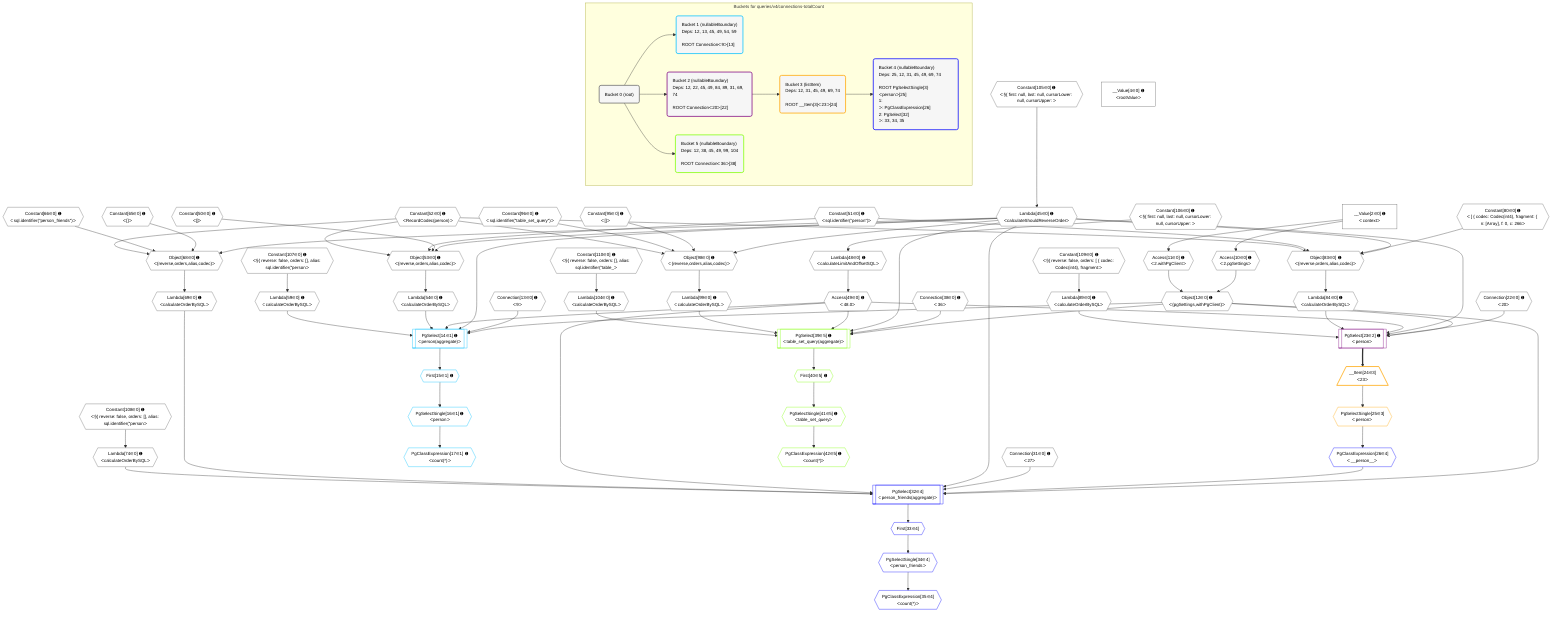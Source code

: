 %%{init: {'themeVariables': { 'fontSize': '12px'}}}%%
graph TD
    classDef path fill:#eee,stroke:#000,color:#000
    classDef plan fill:#fff,stroke-width:1px,color:#000
    classDef itemplan fill:#fff,stroke-width:2px,color:#000
    classDef unbatchedplan fill:#dff,stroke-width:1px,color:#000
    classDef sideeffectplan fill:#fcc,stroke-width:2px,color:#000
    classDef bucket fill:#f6f6f6,color:#000,stroke-width:2px,text-align:left


    %% plan dependencies
    Object53{{"Object[53∈0] ➊<br />ᐸ{reverse,orders,alias,codec}ᐳ"}}:::plan
    Lambda45{{"Lambda[45∈0] ➊<br />ᐸcalculateShouldReverseOrderᐳ"}}:::plan
    Constant50{{"Constant[50∈0] ➊<br />ᐸ[]ᐳ"}}:::plan
    Constant51{{"Constant[51∈0] ➊<br />ᐸsql.identifier(”person”)ᐳ"}}:::plan
    Constant52{{"Constant[52∈0] ➊<br />ᐸRecordCodec(person)ᐳ"}}:::plan
    Lambda45 & Constant50 & Constant51 & Constant52 --> Object53
    Object68{{"Object[68∈0] ➊<br />ᐸ{reverse,orders,alias,codec}ᐳ"}}:::plan
    Constant65{{"Constant[65∈0] ➊<br />ᐸ[]ᐳ"}}:::plan
    Constant66{{"Constant[66∈0] ➊<br />ᐸsql.identifier(”person_friends”)ᐳ"}}:::plan
    Lambda45 & Constant65 & Constant66 & Constant52 --> Object68
    Object83{{"Object[83∈0] ➊<br />ᐸ{reverse,orders,alias,codec}ᐳ"}}:::plan
    Constant80{{"Constant[80∈0] ➊<br />ᐸ[ { codec: Codec(int4), fragment: { n: [Array], f: 0, c: 266ᐳ"}}:::plan
    Lambda45 & Constant80 & Constant51 & Constant52 --> Object83
    Object98{{"Object[98∈0] ➊<br />ᐸ{reverse,orders,alias,codec}ᐳ"}}:::plan
    Constant95{{"Constant[95∈0] ➊<br />ᐸ[]ᐳ"}}:::plan
    Constant96{{"Constant[96∈0] ➊<br />ᐸsql.identifier(”table_set_query”)ᐳ"}}:::plan
    Lambda45 & Constant95 & Constant96 & Constant52 --> Object98
    Object12{{"Object[12∈0] ➊<br />ᐸ{pgSettings,withPgClient}ᐳ"}}:::plan
    Access10{{"Access[10∈0] ➊<br />ᐸ2.pgSettingsᐳ"}}:::plan
    Access11{{"Access[11∈0] ➊<br />ᐸ2.withPgClientᐳ"}}:::plan
    Access10 & Access11 --> Object12
    __Value2["__Value[2∈0] ➊<br />ᐸcontextᐳ"]:::plan
    __Value2 --> Access10
    __Value2 --> Access11
    Constant105{{"Constant[105∈0] ➊<br />ᐸ§{ first: null, last: null, cursorLower: null, cursorUpper: ᐳ"}}:::plan
    Constant105 --> Lambda45
    Lambda48{{"Lambda[48∈0] ➊<br />ᐸcalculateLimitAndOffsetSQLᐳ"}}:::plan
    Constant106{{"Constant[106∈0] ➊<br />ᐸ§{ first: null, last: null, cursorLower: null, cursorUpper: ᐳ"}}:::plan
    Constant106 --> Lambda48
    Access49{{"Access[49∈0] ➊<br />ᐸ48.0ᐳ"}}:::plan
    Lambda48 --> Access49
    Lambda54{{"Lambda[54∈0] ➊<br />ᐸcalculateOrderBySQLᐳ"}}:::plan
    Object53 --> Lambda54
    Lambda59{{"Lambda[59∈0] ➊<br />ᐸcalculateOrderBySQLᐳ"}}:::plan
    Constant107{{"Constant[107∈0] ➊<br />ᐸ§{ reverse: false, orders: [], alias: sql.identifier(”personᐳ"}}:::plan
    Constant107 --> Lambda59
    Lambda69{{"Lambda[69∈0] ➊<br />ᐸcalculateOrderBySQLᐳ"}}:::plan
    Object68 --> Lambda69
    Lambda74{{"Lambda[74∈0] ➊<br />ᐸcalculateOrderBySQLᐳ"}}:::plan
    Constant108{{"Constant[108∈0] ➊<br />ᐸ§{ reverse: false, orders: [], alias: sql.identifier(”personᐳ"}}:::plan
    Constant108 --> Lambda74
    Lambda84{{"Lambda[84∈0] ➊<br />ᐸcalculateOrderBySQLᐳ"}}:::plan
    Object83 --> Lambda84
    Lambda89{{"Lambda[89∈0] ➊<br />ᐸcalculateOrderBySQLᐳ"}}:::plan
    Constant109{{"Constant[109∈0] ➊<br />ᐸ§{ reverse: false, orders: [ { codec: Codec(int4), fragment:ᐳ"}}:::plan
    Constant109 --> Lambda89
    Lambda99{{"Lambda[99∈0] ➊<br />ᐸcalculateOrderBySQLᐳ"}}:::plan
    Object98 --> Lambda99
    Lambda104{{"Lambda[104∈0] ➊<br />ᐸcalculateOrderBySQLᐳ"}}:::plan
    Constant110{{"Constant[110∈0] ➊<br />ᐸ§{ reverse: false, orders: [], alias: sql.identifier(”table_ᐳ"}}:::plan
    Constant110 --> Lambda104
    __Value4["__Value[4∈0] ➊<br />ᐸrootValueᐳ"]:::plan
    Connection13{{"Connection[13∈0] ➊<br />ᐸ9ᐳ"}}:::plan
    Connection22{{"Connection[22∈0] ➊<br />ᐸ20ᐳ"}}:::plan
    Connection31{{"Connection[31∈0] ➊<br />ᐸ27ᐳ"}}:::plan
    Connection38{{"Connection[38∈0] ➊<br />ᐸ36ᐳ"}}:::plan
    PgSelect14[["PgSelect[14∈1] ➊<br />ᐸperson(aggregate)ᐳ"]]:::plan
    Object12 & Connection13 & Lambda45 & Access49 & Lambda54 & Lambda59 --> PgSelect14
    First15{{"First[15∈1] ➊"}}:::plan
    PgSelect14 --> First15
    PgSelectSingle16{{"PgSelectSingle[16∈1] ➊<br />ᐸpersonᐳ"}}:::plan
    First15 --> PgSelectSingle16
    PgClassExpression17{{"PgClassExpression[17∈1] ➊<br />ᐸcount(*)ᐳ"}}:::plan
    PgSelectSingle16 --> PgClassExpression17
    PgSelect23[["PgSelect[23∈2] ➊<br />ᐸpersonᐳ"]]:::plan
    Object12 & Connection22 & Lambda45 & Access49 & Lambda84 & Lambda89 --> PgSelect23
    __Item24[/"__Item[24∈3]<br />ᐸ23ᐳ"\]:::itemplan
    PgSelect23 ==> __Item24
    PgSelectSingle25{{"PgSelectSingle[25∈3]<br />ᐸpersonᐳ"}}:::plan
    __Item24 --> PgSelectSingle25
    PgSelect32[["PgSelect[32∈4]<br />ᐸperson_friends(aggregate)ᐳ"]]:::plan
    PgClassExpression26{{"PgClassExpression[26∈4]<br />ᐸ__person__ᐳ"}}:::plan
    Object12 & PgClassExpression26 & Connection31 & Lambda45 & Access49 & Lambda69 & Lambda74 --> PgSelect32
    PgSelectSingle25 --> PgClassExpression26
    First33{{"First[33∈4]"}}:::plan
    PgSelect32 --> First33
    PgSelectSingle34{{"PgSelectSingle[34∈4]<br />ᐸperson_friendsᐳ"}}:::plan
    First33 --> PgSelectSingle34
    PgClassExpression35{{"PgClassExpression[35∈4]<br />ᐸcount(*)ᐳ"}}:::plan
    PgSelectSingle34 --> PgClassExpression35
    PgSelect39[["PgSelect[39∈5] ➊<br />ᐸtable_set_query(aggregate)ᐳ"]]:::plan
    Object12 & Connection38 & Lambda45 & Access49 & Lambda99 & Lambda104 --> PgSelect39
    First40{{"First[40∈5] ➊"}}:::plan
    PgSelect39 --> First40
    PgSelectSingle41{{"PgSelectSingle[41∈5] ➊<br />ᐸtable_set_queryᐳ"}}:::plan
    First40 --> PgSelectSingle41
    PgClassExpression42{{"PgClassExpression[42∈5] ➊<br />ᐸcount(*)ᐳ"}}:::plan
    PgSelectSingle41 --> PgClassExpression42

    %% define steps

    subgraph "Buckets for queries/v4/connections-totalCount"
    Bucket0("Bucket 0 (root)"):::bucket
    classDef bucket0 stroke:#696969
    class Bucket0,__Value2,__Value4,Access10,Access11,Object12,Connection13,Connection22,Connection31,Connection38,Lambda45,Lambda48,Access49,Constant50,Constant51,Constant52,Object53,Lambda54,Lambda59,Constant65,Constant66,Object68,Lambda69,Lambda74,Constant80,Object83,Lambda84,Lambda89,Constant95,Constant96,Object98,Lambda99,Lambda104,Constant105,Constant106,Constant107,Constant108,Constant109,Constant110 bucket0
    Bucket1("Bucket 1 (nullableBoundary)<br />Deps: 12, 13, 45, 49, 54, 59<br /><br />ROOT Connectionᐸ9ᐳ[13]"):::bucket
    classDef bucket1 stroke:#00bfff
    class Bucket1,PgSelect14,First15,PgSelectSingle16,PgClassExpression17 bucket1
    Bucket2("Bucket 2 (nullableBoundary)<br />Deps: 12, 22, 45, 49, 84, 89, 31, 69, 74<br /><br />ROOT Connectionᐸ20ᐳ[22]"):::bucket
    classDef bucket2 stroke:#7f007f
    class Bucket2,PgSelect23 bucket2
    Bucket3("Bucket 3 (listItem)<br />Deps: 12, 31, 45, 49, 69, 74<br /><br />ROOT __Item{3}ᐸ23ᐳ[24]"):::bucket
    classDef bucket3 stroke:#ffa500
    class Bucket3,__Item24,PgSelectSingle25 bucket3
    Bucket4("Bucket 4 (nullableBoundary)<br />Deps: 25, 12, 31, 45, 49, 69, 74<br /><br />ROOT PgSelectSingle{3}ᐸpersonᐳ[25]<br />1: <br />ᐳ: PgClassExpression[26]<br />2: PgSelect[32]<br />ᐳ: 33, 34, 35"):::bucket
    classDef bucket4 stroke:#0000ff
    class Bucket4,PgClassExpression26,PgSelect32,First33,PgSelectSingle34,PgClassExpression35 bucket4
    Bucket5("Bucket 5 (nullableBoundary)<br />Deps: 12, 38, 45, 49, 99, 104<br /><br />ROOT Connectionᐸ36ᐳ[38]"):::bucket
    classDef bucket5 stroke:#7fff00
    class Bucket5,PgSelect39,First40,PgSelectSingle41,PgClassExpression42 bucket5
    Bucket0 --> Bucket1 & Bucket2 & Bucket5
    Bucket2 --> Bucket3
    Bucket3 --> Bucket4
    end